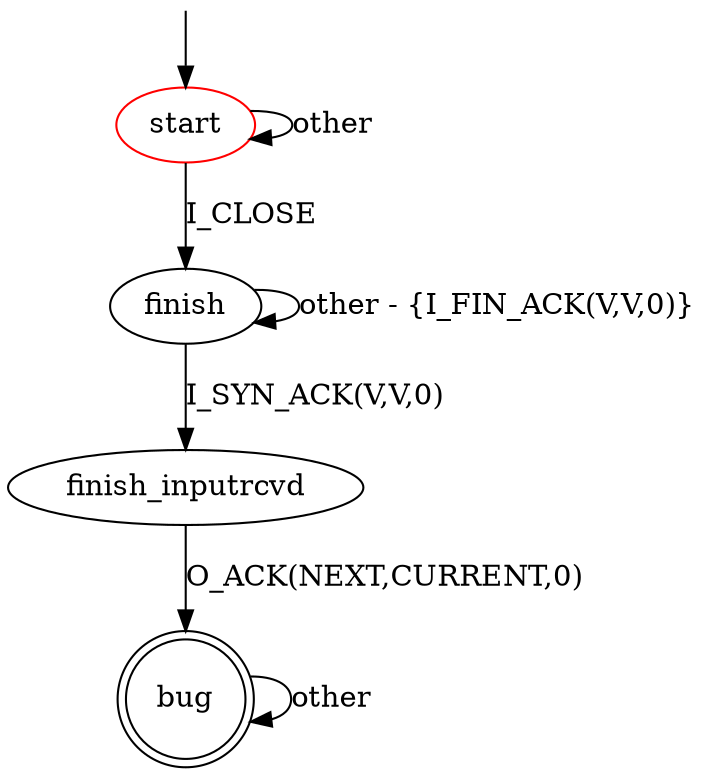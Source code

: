 digraph G {
label=""
start [color="red"]
bug [shape="doublecircle"]

start -> finish [label="I_CLOSE"]
start -> start [label="other"]
finish -> finish [label="other - {I_FIN_ACK(V,V,0)}"]
finish -> finish_inputrcvd [label="I_SYN_ACK(V,V,0)"]
finish_inputrcvd -> bug [label="O_ACK(NEXT,CURRENT,0)"]

bug -> bug [label="other"]

__start0 [label="" shape="none" width="0" height="0"];
__start0 -> start;
}

